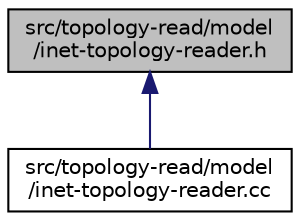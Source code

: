 digraph "src/topology-read/model/inet-topology-reader.h"
{
 // LATEX_PDF_SIZE
  edge [fontname="Helvetica",fontsize="10",labelfontname="Helvetica",labelfontsize="10"];
  node [fontname="Helvetica",fontsize="10",shape=record];
  Node1 [label="src/topology-read/model\l/inet-topology-reader.h",height=0.2,width=0.4,color="black", fillcolor="grey75", style="filled", fontcolor="black",tooltip="ns3::InetTopologyReader declaration."];
  Node1 -> Node2 [dir="back",color="midnightblue",fontsize="10",style="solid",fontname="Helvetica"];
  Node2 [label="src/topology-read/model\l/inet-topology-reader.cc",height=0.2,width=0.4,color="black", fillcolor="white", style="filled",URL="$inet-topology-reader_8cc.html",tooltip="ns3::InetTopologyReader implementation."];
}
